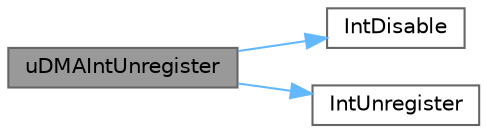 digraph "uDMAIntUnregister"
{
 // LATEX_PDF_SIZE
  bgcolor="transparent";
  edge [fontname=Helvetica,fontsize=10,labelfontname=Helvetica,labelfontsize=10];
  node [fontname=Helvetica,fontsize=10,shape=box,height=0.2,width=0.4];
  rankdir="LR";
  Node1 [id="Node000001",label="uDMAIntUnregister",height=0.2,width=0.4,color="gray40", fillcolor="grey60", style="filled", fontcolor="black",tooltip=" "];
  Node1 -> Node2 [id="edge1_Node000001_Node000002",color="steelblue1",style="solid",tooltip=" "];
  Node2 [id="Node000002",label="IntDisable",height=0.2,width=0.4,color="grey40", fillcolor="white", style="filled",URL="$group__interrupt__api.html#ga9af6b00884dc44e92b3d05ff821b5334",tooltip=" "];
  Node1 -> Node3 [id="edge2_Node000001_Node000003",color="steelblue1",style="solid",tooltip=" "];
  Node3 [id="Node000003",label="IntUnregister",height=0.2,width=0.4,color="grey40", fillcolor="white", style="filled",URL="$group__interrupt__api.html#ga5dffc81c27c005f83e9bfc30f775982a",tooltip=" "];
}
